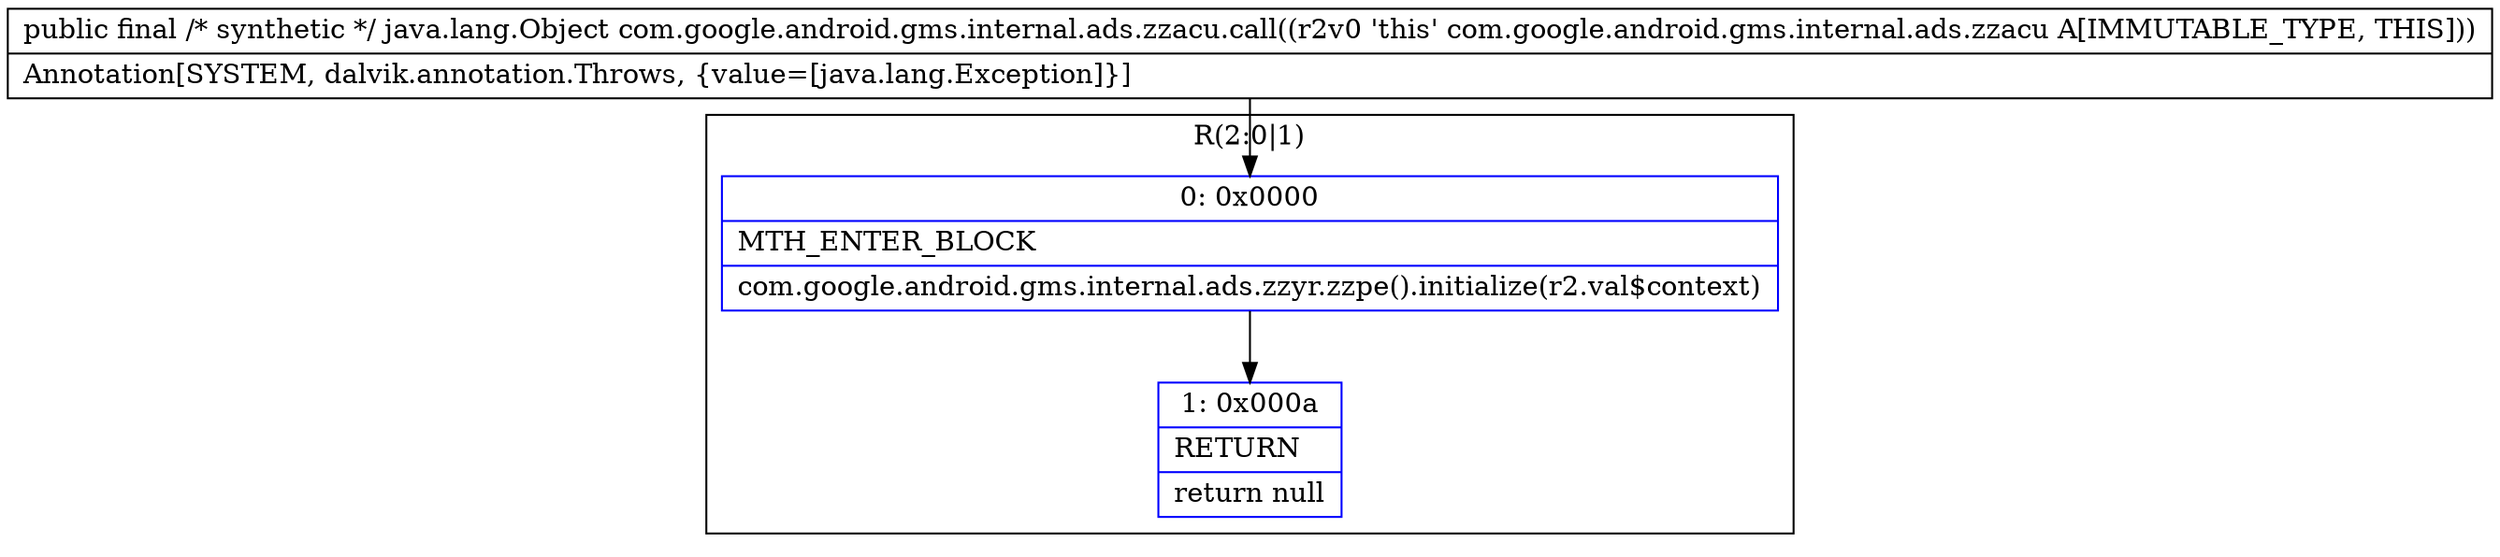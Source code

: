 digraph "CFG forcom.google.android.gms.internal.ads.zzacu.call()Ljava\/lang\/Object;" {
subgraph cluster_Region_6552939 {
label = "R(2:0|1)";
node [shape=record,color=blue];
Node_0 [shape=record,label="{0\:\ 0x0000|MTH_ENTER_BLOCK\l|com.google.android.gms.internal.ads.zzyr.zzpe().initialize(r2.val$context)\l}"];
Node_1 [shape=record,label="{1\:\ 0x000a|RETURN\l|return null\l}"];
}
MethodNode[shape=record,label="{public final \/* synthetic *\/ java.lang.Object com.google.android.gms.internal.ads.zzacu.call((r2v0 'this' com.google.android.gms.internal.ads.zzacu A[IMMUTABLE_TYPE, THIS]))  | Annotation[SYSTEM, dalvik.annotation.Throws, \{value=[java.lang.Exception]\}]\l}"];
MethodNode -> Node_0;
Node_0 -> Node_1;
}

